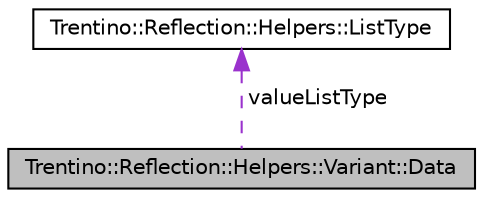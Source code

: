digraph G
{
  edge [fontname="Helvetica",fontsize="10",labelfontname="Helvetica",labelfontsize="10"];
  node [fontname="Helvetica",fontsize="10",shape=record];
  Node1 [label="Trentino::Reflection::Helpers::Variant::Data",height=0.2,width=0.4,color="black", fillcolor="grey75", style="filled" fontcolor="black"];
  Node2 -> Node1 [dir="back",color="darkorchid3",fontsize="10",style="dashed",label=" valueListType" ,fontname="Helvetica"];
  Node2 [label="Trentino::Reflection::Helpers::ListType",height=0.2,width=0.4,color="black", fillcolor="white", style="filled",URL="$struct_trentino_1_1_reflection_1_1_helpers_1_1_list_type.html",tooltip="ListType converted from a std::list&lt;TYPE&gt;"];
}
